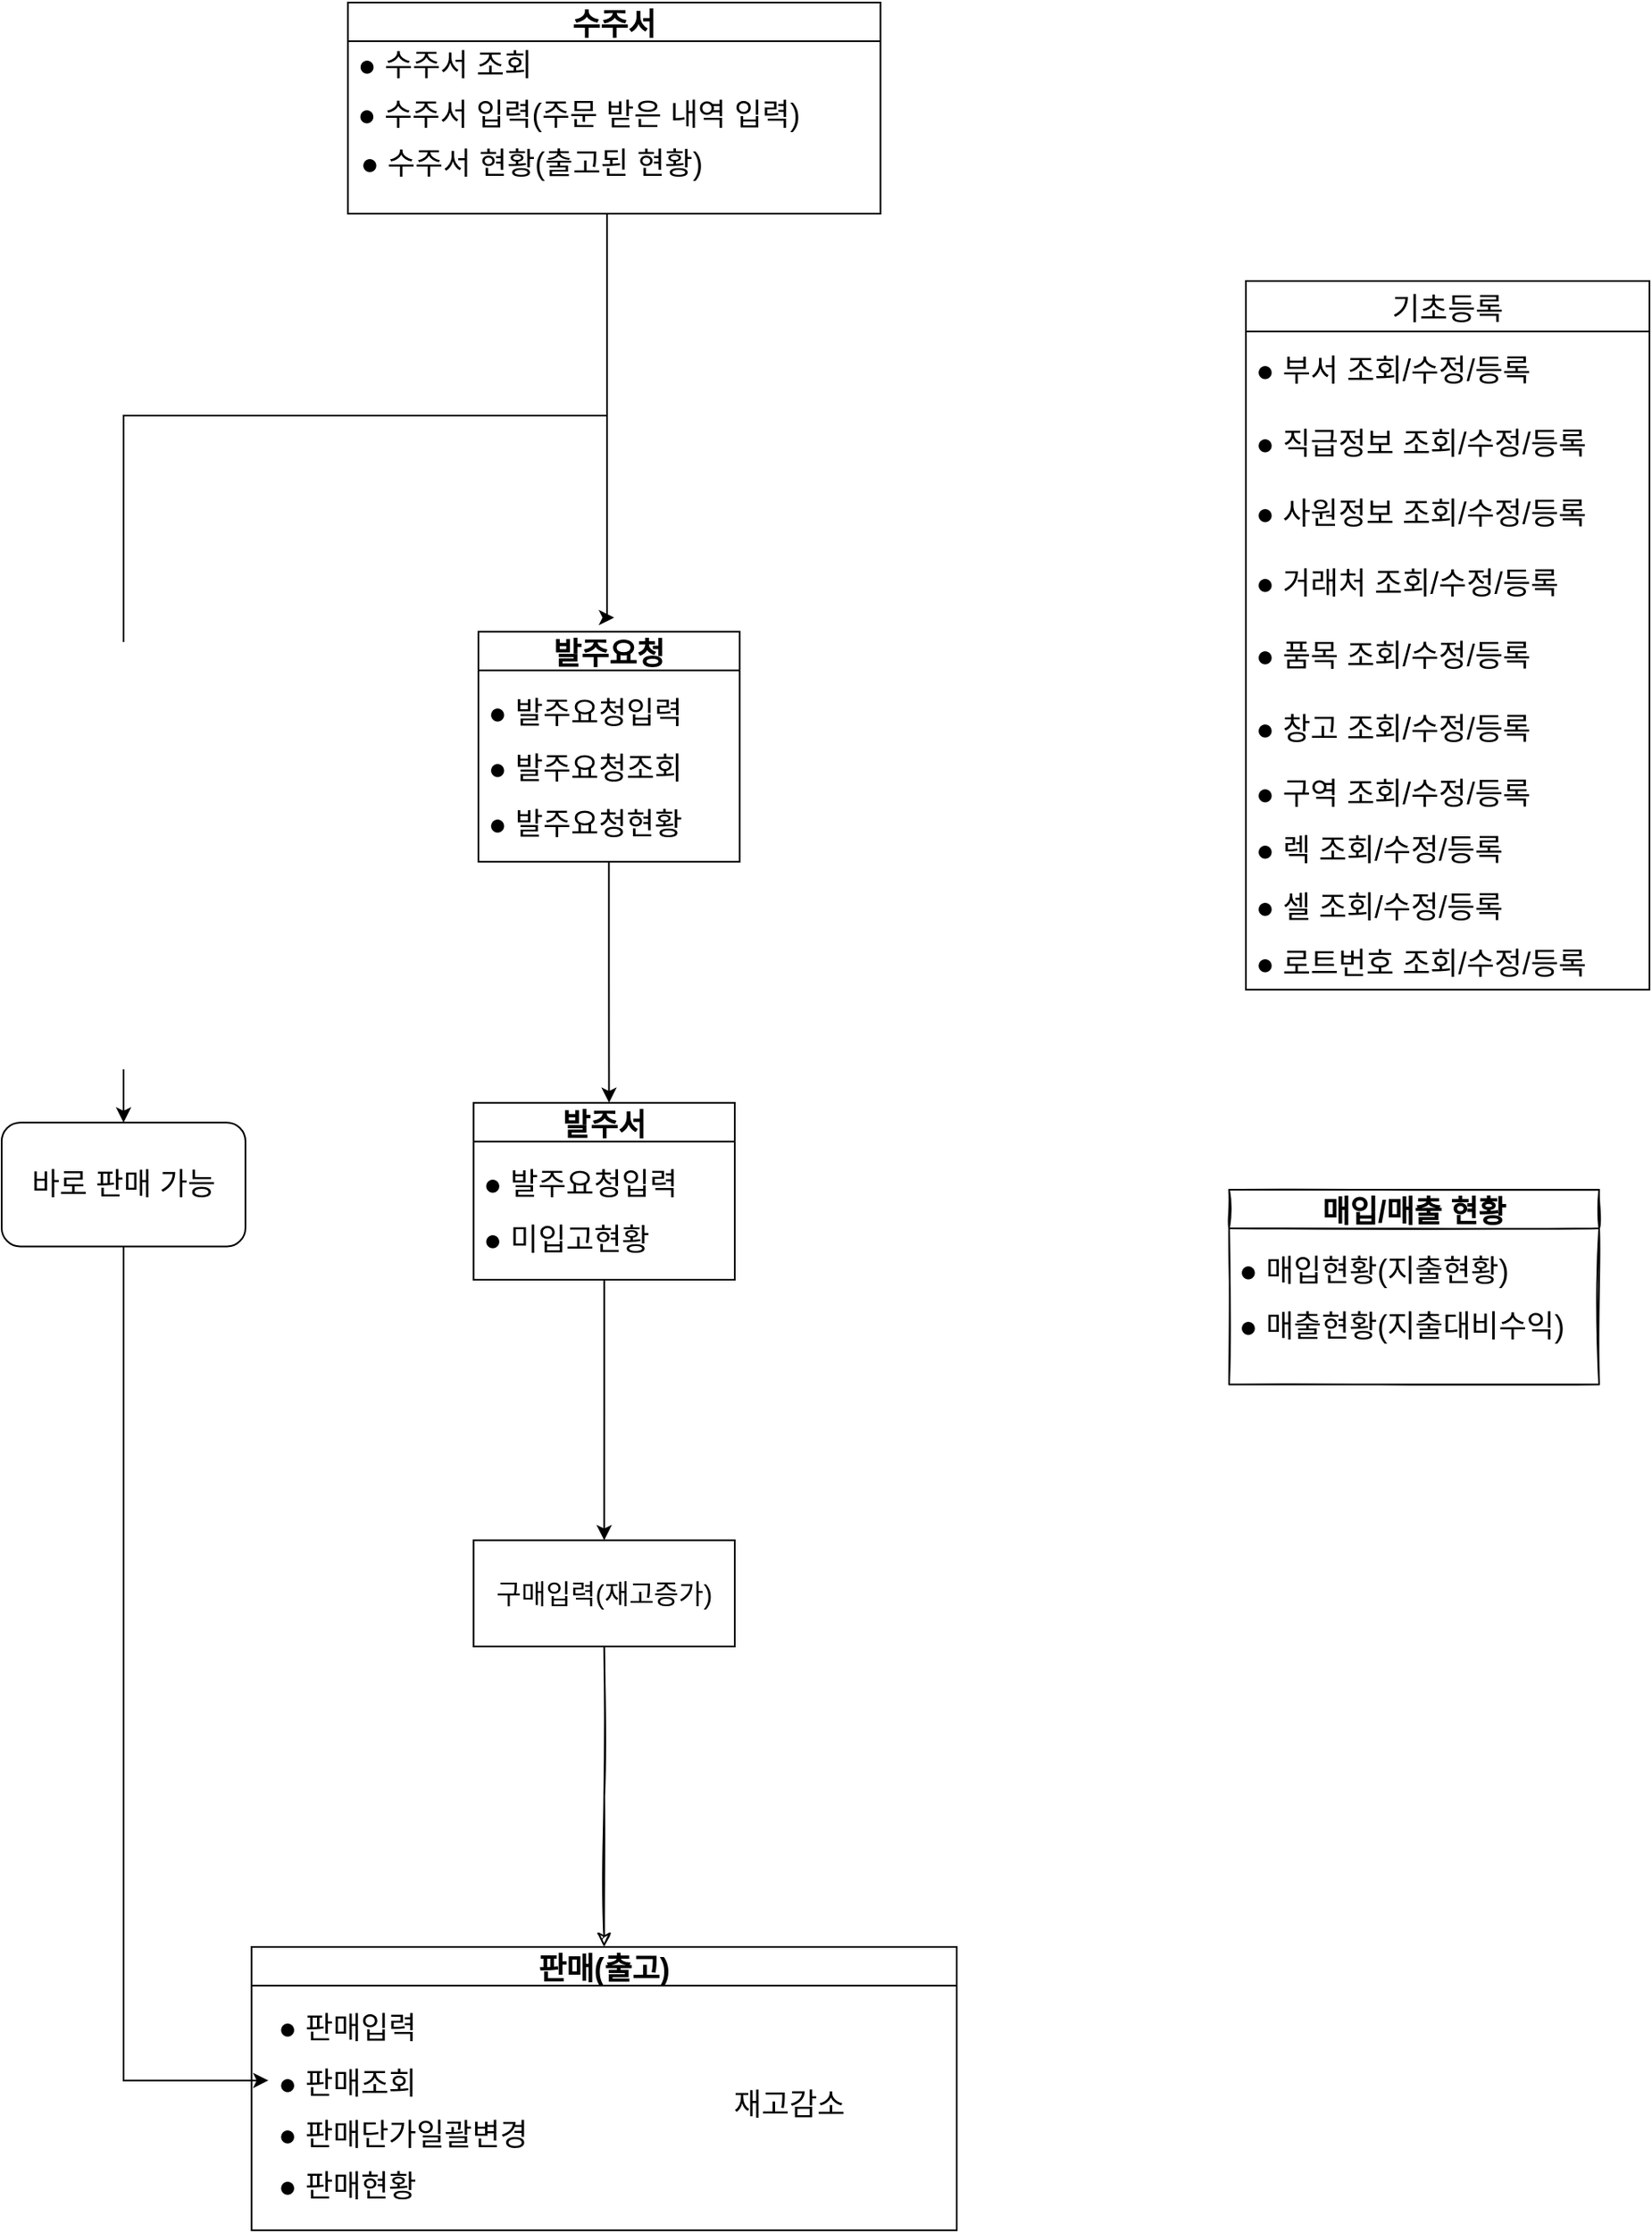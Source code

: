 <mxfile version="20.5.3" type="github">
  <diagram id="5_RhCOcCfbxicBXYQ8nO" name="페이지-1">
    <mxGraphModel dx="2885" dy="1318" grid="1" gridSize="10" guides="1" tooltips="1" connect="1" arrows="1" fold="1" page="1" pageScale="1" pageWidth="2339" pageHeight="3300" math="0" shadow="0">
      <root>
        <mxCell id="0" />
        <mxCell id="1" parent="0" />
        <mxCell id="Y54pQ3Hu32FgccXmInnf-18" style="edgeStyle=orthogonalEdgeStyle;rounded=0;orthogonalLoop=1;jettySize=auto;html=1;entryX=0;entryY=0.5;entryDx=0;entryDy=0;" parent="1" source="I3NriYUVfdR380MBN8Mq-53" target="I3NriYUVfdR380MBN8Mq-126" edge="1">
          <mxGeometry relative="1" as="geometry" />
        </mxCell>
        <mxCell id="I3NriYUVfdR380MBN8Mq-53" value="바로 판매 가능" style="rounded=1;whiteSpace=wrap;html=1;fontSize=18;container=0;" parent="1" vertex="1">
          <mxGeometry x="310" y="1380.104" width="144.97" height="73.646" as="geometry" />
        </mxCell>
        <mxCell id="I3NriYUVfdR380MBN8Mq-52" style="edgeStyle=orthogonalEdgeStyle;rounded=0;orthogonalLoop=1;jettySize=auto;html=1;fontSize=18;entryX=0.5;entryY=0;entryDx=0;entryDy=0;" parent="1" source="I3NriYUVfdR380MBN8Mq-42" target="I3NriYUVfdR380MBN8Mq-53" edge="1">
          <mxGeometry relative="1" as="geometry">
            <mxPoint x="486.036" y="1380.104" as="targetPoint" />
            <Array as="points">
              <mxPoint x="670" y="960" />
              <mxPoint x="383" y="960" />
            </Array>
          </mxGeometry>
        </mxCell>
        <mxCell id="Y54pQ3Hu32FgccXmInnf-21" style="edgeStyle=orthogonalEdgeStyle;rounded=0;sketch=1;orthogonalLoop=1;jettySize=auto;html=1;" parent="1" source="I3NriYUVfdR380MBN8Mq-77" target="I3NriYUVfdR380MBN8Mq-124" edge="1">
          <mxGeometry relative="1" as="geometry" />
        </mxCell>
        <mxCell id="I3NriYUVfdR380MBN8Mq-77" value="&lt;span style=&quot;font-weight: normal;&quot;&gt;&lt;font style=&quot;font-size: 16px;&quot;&gt;구매입력(재고증가)&lt;/font&gt;&lt;/span&gt;" style="whiteSpace=wrap;html=1;fontSize=18;fontStyle=1;startSize=23;container=0;" parent="1" vertex="1">
          <mxGeometry x="590.658" y="1628.327" width="155.325" height="63.125" as="geometry" />
        </mxCell>
        <mxCell id="I3NriYUVfdR380MBN8Mq-165" style="edgeStyle=orthogonalEdgeStyle;rounded=0;orthogonalLoop=1;jettySize=auto;html=1;entryX=0.5;entryY=0;entryDx=0;entryDy=0;fontSize=14;fontColor=#0066CC;" parent="1" source="I3NriYUVfdR380MBN8Mq-67" target="I3NriYUVfdR380MBN8Mq-77" edge="1">
          <mxGeometry relative="1" as="geometry" />
        </mxCell>
        <mxCell id="AHGagjkNis5RdBJJzDHv-22" value="" style="group" parent="1" vertex="1" connectable="0">
          <mxGeometry x="458.636" y="1869.997" width="419.379" height="168.333" as="geometry" />
        </mxCell>
        <mxCell id="I3NriYUVfdR380MBN8Mq-124" value="판매(출고)" style="swimlane;fontSize=18;startSize=23;container=0;" parent="AHGagjkNis5RdBJJzDHv-22" vertex="1">
          <mxGeometry width="419.379" height="168.333" as="geometry" />
        </mxCell>
        <mxCell id="I3NriYUVfdR380MBN8Mq-125" value="● 판매입력" style="text;strokeColor=none;fillColor=none;align=left;verticalAlign=middle;spacingLeft=4;spacingRight=4;overflow=hidden;points=[[0,0.5],[1,0.5]];portConstraint=eastwest;rotatable=0;fontSize=18;container=0;" parent="AHGagjkNis5RdBJJzDHv-22" vertex="1">
          <mxGeometry x="10" y="30.026" width="134.615" height="33.099" as="geometry" />
        </mxCell>
        <mxCell id="I3NriYUVfdR380MBN8Mq-126" value="● 판매조회" style="text;strokeColor=none;fillColor=none;align=left;verticalAlign=middle;spacingLeft=4;spacingRight=4;overflow=hidden;points=[[0,0.5],[1,0.5]];portConstraint=eastwest;rotatable=0;fontSize=18;container=0;" parent="AHGagjkNis5RdBJJzDHv-22" vertex="1">
          <mxGeometry x="10" y="64.051" width="165.68" height="30.637" as="geometry" />
        </mxCell>
        <mxCell id="I3NriYUVfdR380MBN8Mq-127" value="재고감소" style="text;html=1;align=center;verticalAlign=middle;resizable=0;points=[];autosize=1;strokeColor=none;fillColor=none;fontSize=18;container=0;" parent="AHGagjkNis5RdBJJzDHv-22" vertex="1">
          <mxGeometry x="268.875" y="73.647" width="100" height="40" as="geometry" />
        </mxCell>
        <mxCell id="I3NriYUVfdR380MBN8Mq-137" value="● 판매단가일괄변경" style="text;strokeColor=none;fillColor=none;align=left;verticalAlign=middle;spacingLeft=4;spacingRight=4;overflow=hidden;points=[[0,0.5],[1,0.5]];portConstraint=eastwest;rotatable=0;fontSize=18;container=0;" parent="AHGagjkNis5RdBJJzDHv-22" vertex="1">
          <mxGeometry x="10" y="94.688" width="176.036" height="30.637" as="geometry" />
        </mxCell>
        <mxCell id="I3NriYUVfdR380MBN8Mq-138" value="● 판매현황" style="text;strokeColor=none;fillColor=none;align=left;verticalAlign=middle;spacingLeft=4;spacingRight=4;overflow=hidden;points=[[0,0.5],[1,0.5]];portConstraint=eastwest;rotatable=0;fontSize=18;container=0;" parent="AHGagjkNis5RdBJJzDHv-22" vertex="1">
          <mxGeometry x="10" y="125.324" width="165.68" height="30.637" as="geometry" />
        </mxCell>
        <mxCell id="AHGagjkNis5RdBJJzDHv-23" value="" style="group" parent="1" vertex="1" connectable="0">
          <mxGeometry x="590.658" y="1368.327" width="155.325" height="105.208" as="geometry" />
        </mxCell>
        <mxCell id="I3NriYUVfdR380MBN8Mq-67" value="발주서" style="swimlane;fontSize=18;container=0;" parent="AHGagjkNis5RdBJJzDHv-23" vertex="1">
          <mxGeometry width="155.325" height="105.208" as="geometry" />
        </mxCell>
        <mxCell id="I3NriYUVfdR380MBN8Mq-68" value="● 발주요청입력" style="text;strokeColor=none;fillColor=none;align=left;verticalAlign=middle;spacingLeft=4;spacingRight=4;overflow=hidden;points=[[0,0.5],[1,0.5]];portConstraint=eastwest;rotatable=0;fontSize=18;container=0;" parent="AHGagjkNis5RdBJJzDHv-23" vertex="1">
          <mxGeometry y="30.026" width="144.97" height="33.099" as="geometry" />
        </mxCell>
        <mxCell id="I3NriYUVfdR380MBN8Mq-69" value="● 미입고현황" style="text;strokeColor=none;fillColor=none;align=left;verticalAlign=middle;spacingLeft=4;spacingRight=4;overflow=hidden;points=[[0,0.5],[1,0.5]];portConstraint=eastwest;rotatable=0;fontSize=18;container=0;" parent="AHGagjkNis5RdBJJzDHv-23" vertex="1">
          <mxGeometry y="63.125" width="144.97" height="33.099" as="geometry" />
        </mxCell>
        <mxCell id="AHGagjkNis5RdBJJzDHv-26" value="" style="group" parent="1" vertex="1" connectable="0">
          <mxGeometry x="593.548" y="1088.334" width="155.325" height="136.771" as="geometry" />
        </mxCell>
        <mxCell id="I3NriYUVfdR380MBN8Mq-55" value="발주요청" style="swimlane;fontSize=18;container=0;" parent="AHGagjkNis5RdBJJzDHv-26" vertex="1">
          <mxGeometry width="155.325" height="136.771" as="geometry" />
        </mxCell>
        <mxCell id="I3NriYUVfdR380MBN8Mq-56" value="● 발주요청입력" style="text;strokeColor=none;fillColor=none;align=left;verticalAlign=middle;spacingLeft=4;spacingRight=4;overflow=hidden;points=[[0,0.5],[1,0.5]];portConstraint=eastwest;rotatable=0;fontSize=18;container=0;" parent="AHGagjkNis5RdBJJzDHv-26" vertex="1">
          <mxGeometry y="30.026" width="144.97" height="33.099" as="geometry" />
        </mxCell>
        <mxCell id="I3NriYUVfdR380MBN8Mq-63" value="● 발주요청조회" style="text;strokeColor=none;fillColor=none;align=left;verticalAlign=middle;spacingLeft=4;spacingRight=4;overflow=hidden;points=[[0,0.5],[1,0.5]];portConstraint=eastwest;rotatable=0;fontSize=18;container=0;" parent="AHGagjkNis5RdBJJzDHv-26" vertex="1">
          <mxGeometry y="63.125" width="144.97" height="33.099" as="geometry" />
        </mxCell>
        <mxCell id="I3NriYUVfdR380MBN8Mq-64" value="● 발주요청현황" style="text;strokeColor=none;fillColor=none;align=left;verticalAlign=middle;spacingLeft=4;spacingRight=4;overflow=hidden;points=[[0,0.5],[1,0.5]];portConstraint=eastwest;rotatable=0;fontSize=18;container=0;" parent="AHGagjkNis5RdBJJzDHv-26" vertex="1">
          <mxGeometry y="96.224" width="144.97" height="33.099" as="geometry" />
        </mxCell>
        <mxCell id="AHGagjkNis5RdBJJzDHv-31" value="" style="group;sketch=1;" parent="1" vertex="1" connectable="0">
          <mxGeometry x="1040.0" y="1419.998" width="220.044" height="115.729" as="geometry" />
        </mxCell>
        <mxCell id="I3NriYUVfdR380MBN8Mq-154" value="매입/매출 현황" style="swimlane;fontSize=18;container=0;sketch=1;" parent="AHGagjkNis5RdBJJzDHv-31" vertex="1">
          <mxGeometry width="220.044" height="115.729" as="geometry" />
        </mxCell>
        <mxCell id="I3NriYUVfdR380MBN8Mq-155" value="● 매입현황(지출현황)" style="text;strokeColor=none;fillColor=none;align=left;verticalAlign=middle;spacingLeft=4;spacingRight=4;overflow=hidden;points=[[0,0.5],[1,0.5]];portConstraint=eastwest;rotatable=0;fontSize=18;container=0;sketch=1;" parent="AHGagjkNis5RdBJJzDHv-31" vertex="1">
          <mxGeometry y="30.03" width="190" height="33.1" as="geometry" />
        </mxCell>
        <mxCell id="I3NriYUVfdR380MBN8Mq-156" value="● 매출현황(지출대비수익)" style="text;strokeColor=none;fillColor=none;align=left;verticalAlign=middle;spacingLeft=4;spacingRight=4;overflow=hidden;points=[[0,0.5],[1,0.5]];portConstraint=eastwest;rotatable=0;fontSize=18;container=0;sketch=1;" parent="AHGagjkNis5RdBJJzDHv-31" vertex="1">
          <mxGeometry y="63.125" width="216.456" height="33.099" as="geometry" />
        </mxCell>
        <mxCell id="AHGagjkNis5RdBJJzDHv-34" value="" style="group" parent="1" vertex="1" connectable="0">
          <mxGeometry x="515.89" y="714.48" width="316.774" height="125.52" as="geometry" />
        </mxCell>
        <mxCell id="I3NriYUVfdR380MBN8Mq-42" value="수주서" style="swimlane;fontSize=18;container=0;" parent="AHGagjkNis5RdBJJzDHv-34" vertex="1">
          <mxGeometry width="316.774" height="125.52" as="geometry" />
        </mxCell>
        <mxCell id="I3NriYUVfdR380MBN8Mq-45" value="● 수주서 현황(출고된 현황)" style="text;strokeColor=none;fillColor=none;align=left;verticalAlign=middle;spacingLeft=4;spacingRight=4;overflow=hidden;points=[[0,0.5],[1,0.5]];portConstraint=eastwest;rotatable=0;fontSize=18;container=0;" parent="I3NriYUVfdR380MBN8Mq-42" vertex="1">
          <mxGeometry x="1.6" y="80" width="288.4" height="28.19" as="geometry" />
        </mxCell>
        <mxCell id="I3NriYUVfdR380MBN8Mq-46" value="● 수주서 입력(주문 받은 내역 입력)" style="text;strokeColor=none;fillColor=none;align=left;verticalAlign=middle;spacingLeft=4;spacingRight=4;overflow=hidden;points=[[0,0.5],[1,0.5]];portConstraint=eastwest;rotatable=0;fontSize=18;container=0;" parent="I3NriYUVfdR380MBN8Mq-42" vertex="1">
          <mxGeometry x="-0.19" y="50.22" width="290.19" height="29.78" as="geometry" />
        </mxCell>
        <mxCell id="I3NriYUVfdR380MBN8Mq-43" value="● 수주서 조회" style="text;strokeColor=none;fillColor=none;align=left;verticalAlign=middle;spacingLeft=4;spacingRight=4;overflow=hidden;points=[[0,0.5],[1,0.5]];portConstraint=eastwest;rotatable=0;fontSize=18;container=0;" parent="AHGagjkNis5RdBJJzDHv-34" vertex="1">
          <mxGeometry y="21.07" width="130" height="28.93" as="geometry" />
        </mxCell>
        <mxCell id="I3NriYUVfdR380MBN8Mq-22" value="기초등록" style="swimlane;fontStyle=0;childLayout=stackLayout;horizontal=1;startSize=30;horizontalStack=0;resizeParent=1;resizeParentMax=0;resizeLast=0;collapsible=1;marginBottom=0;fontSize=18;container=0;" parent="1" vertex="1">
          <mxGeometry x="1050" y="880" width="240" height="421.069" as="geometry">
            <mxRectangle x="4.191" width="110" height="40" as="alternateBounds" />
          </mxGeometry>
        </mxCell>
        <mxCell id="I3NriYUVfdR380MBN8Mq-23" value="● 부서 조회/수정/등록" style="text;strokeColor=none;fillColor=none;align=left;verticalAlign=middle;spacingLeft=4;spacingRight=4;overflow=hidden;points=[[0,0.5],[1,0.5]];portConstraint=eastwest;rotatable=0;fontSize=18;container=0;" parent="I3NriYUVfdR380MBN8Mq-22" vertex="1">
          <mxGeometry y="30" width="240" height="43.244" as="geometry" />
        </mxCell>
        <mxCell id="I3NriYUVfdR380MBN8Mq-31" value="● 직급정보 조회/수정/등록" style="text;strokeColor=none;fillColor=none;align=left;verticalAlign=middle;spacingLeft=4;spacingRight=4;overflow=hidden;points=[[0,0.5],[1,0.5]];portConstraint=eastwest;rotatable=0;fontSize=18;container=0;" parent="I3NriYUVfdR380MBN8Mq-22" vertex="1">
          <mxGeometry y="73.244" width="240" height="43.244" as="geometry" />
        </mxCell>
        <mxCell id="I3NriYUVfdR380MBN8Mq-25" value="● 사원정보 조회/수정/등록" style="text;strokeColor=none;fillColor=none;align=left;verticalAlign=middle;spacingLeft=4;spacingRight=4;overflow=hidden;points=[[0,0.5],[1,0.5]];portConstraint=eastwest;rotatable=0;fontSize=18;container=0;" parent="I3NriYUVfdR380MBN8Mq-22" vertex="1">
          <mxGeometry y="116.487" width="240" height="39.73" as="geometry" />
        </mxCell>
        <mxCell id="I3NriYUVfdR380MBN8Mq-24" value="● 거래처 조회/수정/등록" style="text;strokeColor=none;fillColor=none;align=left;verticalAlign=middle;spacingLeft=4;spacingRight=4;overflow=hidden;points=[[0,0.5],[1,0.5]];portConstraint=eastwest;rotatable=0;fontSize=18;container=0;" parent="I3NriYUVfdR380MBN8Mq-22" vertex="1">
          <mxGeometry y="156.217" width="240" height="43.244" as="geometry" />
        </mxCell>
        <mxCell id="AHGagjkNis5RdBJJzDHv-38" value="● 품목 조회/수정/등록" style="text;strokeColor=none;fillColor=none;align=left;verticalAlign=middle;spacingLeft=4;spacingRight=4;overflow=hidden;points=[[0,0.5],[1,0.5]];portConstraint=eastwest;rotatable=0;fontSize=18;container=0;" parent="I3NriYUVfdR380MBN8Mq-22" vertex="1">
          <mxGeometry y="199.461" width="240" height="43.244" as="geometry" />
        </mxCell>
        <mxCell id="AHGagjkNis5RdBJJzDHv-39" value="● 창고 조회/수정/등록" style="text;strokeColor=none;fillColor=none;align=left;verticalAlign=middle;spacingLeft=4;spacingRight=4;overflow=hidden;points=[[0,0.5],[1,0.5]];portConstraint=eastwest;rotatable=0;fontSize=18;container=0;" parent="I3NriYUVfdR380MBN8Mq-22" vertex="1">
          <mxGeometry y="242.705" width="240" height="43.244" as="geometry" />
        </mxCell>
        <mxCell id="AHGagjkNis5RdBJJzDHv-41" value="● 구역 조회/수정/등록" style="text;strokeColor=none;fillColor=none;align=left;verticalAlign=middle;spacingLeft=4;spacingRight=4;overflow=hidden;points=[[0,0.5],[1,0.5]];portConstraint=eastwest;rotatable=0;fontSize=18;container=0;" parent="I3NriYUVfdR380MBN8Mq-22" vertex="1">
          <mxGeometry y="285.949" width="240" height="33.78" as="geometry" />
        </mxCell>
        <mxCell id="F_yo1djxGD1zaHoGv2On-6" value="● 렉 조회/수정/등록" style="text;strokeColor=none;fillColor=none;align=left;verticalAlign=middle;spacingLeft=4;spacingRight=4;overflow=hidden;points=[[0,0.5],[1,0.5]];portConstraint=eastwest;rotatable=0;fontSize=18;container=0;" parent="I3NriYUVfdR380MBN8Mq-22" vertex="1">
          <mxGeometry y="319.729" width="240" height="33.78" as="geometry" />
        </mxCell>
        <mxCell id="F_yo1djxGD1zaHoGv2On-5" value="● 셀 조회/수정/등록" style="text;strokeColor=none;fillColor=none;align=left;verticalAlign=middle;spacingLeft=4;spacingRight=4;overflow=hidden;points=[[0,0.5],[1,0.5]];portConstraint=eastwest;rotatable=0;fontSize=18;container=0;" parent="I3NriYUVfdR380MBN8Mq-22" vertex="1">
          <mxGeometry y="353.509" width="240" height="33.78" as="geometry" />
        </mxCell>
        <mxCell id="38r_L5Fxf8MQe0H0LWX9-1" value="● 로트번호 조회/수정/등록" style="text;strokeColor=none;fillColor=none;align=left;verticalAlign=middle;spacingLeft=4;spacingRight=4;overflow=hidden;points=[[0,0.5],[1,0.5]];portConstraint=eastwest;rotatable=0;fontSize=18;container=0;" vertex="1" parent="I3NriYUVfdR380MBN8Mq-22">
          <mxGeometry y="387.289" width="240" height="33.78" as="geometry" />
        </mxCell>
        <mxCell id="AHGagjkNis5RdBJJzDHv-45" style="edgeStyle=orthogonalEdgeStyle;rounded=0;orthogonalLoop=1;jettySize=auto;html=1;" parent="1" source="I3NriYUVfdR380MBN8Mq-55" edge="1">
          <mxGeometry relative="1" as="geometry">
            <mxPoint x="671.211" y="1368.33" as="targetPoint" />
          </mxGeometry>
        </mxCell>
        <mxCell id="Y54pQ3Hu32FgccXmInnf-17" style="edgeStyle=orthogonalEdgeStyle;rounded=0;orthogonalLoop=1;jettySize=auto;html=1;" parent="1" source="I3NriYUVfdR380MBN8Mq-42" edge="1">
          <mxGeometry relative="1" as="geometry">
            <mxPoint x="674.27" y="1080" as="targetPoint" />
            <Array as="points">
              <mxPoint x="670" y="1080" />
            </Array>
          </mxGeometry>
        </mxCell>
      </root>
    </mxGraphModel>
  </diagram>
</mxfile>
